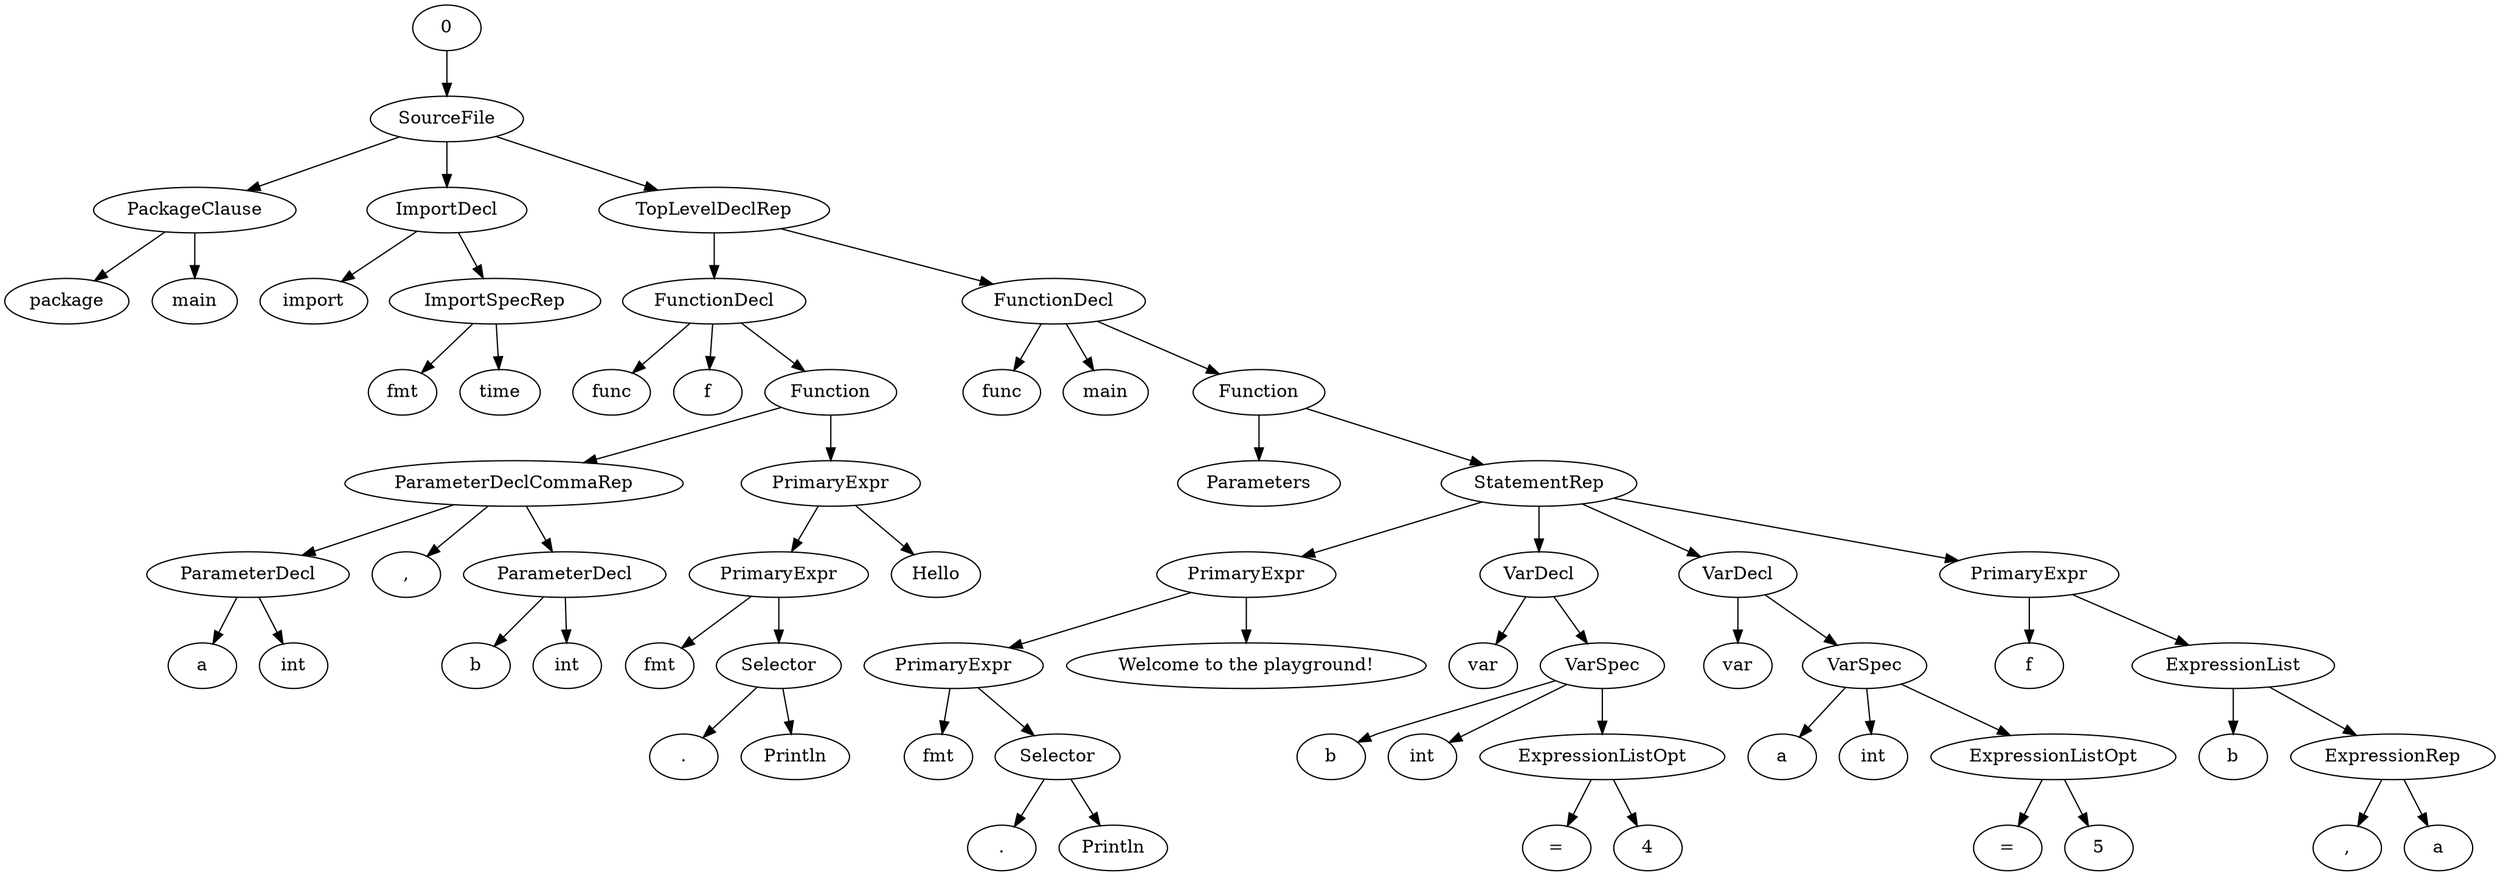 strict digraph G {
1 [label="SourceFile"];
0 -> 1;
2 [label="PackageClause"];
1 -> 2;
3 [label="package"];
2 -> 3;
5 [label="main"];
2 -> 5;
7 [label="ImportDecl"];
1 -> 7;
8 [label="import"];
7 -> 8;
9 [label="ImportSpecRep"];
7 -> 9;
12 [label="fmt"];
9 -> 12;
15 [label="time"];
9 -> 15;
16 [label="TopLevelDeclRep"];
1 -> 16;
19 [label="FunctionDecl"];
16 -> 19;
20 [label="func"];
19 -> 20;
22 [label="f"];
19 -> 22;
23 [label="Function"];
19 -> 23;
28 [label="ParameterDeclCommaRep"];
23 -> 28;
29 [label="ParameterDecl"];
28 -> 29;
31 [label="a"];
29 -> 31;
35 [label="int"];
29 -> 35;
36 [label=","];
28 -> 36;
37 [label="ParameterDecl"];
28 -> 37;
39 [label="b"];
37 -> 39;
43 [label="int"];
37 -> 43;
52 [label="PrimaryExpr"];
23 -> 52;
53 [label="PrimaryExpr"];
52 -> 53;
57 [label="fmt"];
53 -> 57;
58 [label="Selector"];
53 -> 58;
59 [label="."];
58 -> 59;
60 [label="Println"];
58 -> 60;
70 [label="Hello"];
52 -> 70;
72 [label="FunctionDecl"];
16 -> 72;
73 [label="func"];
72 -> 73;
75 [label="main"];
72 -> 75;
76 [label="Function"];
72 -> 76;
78 [label="Parameters"];
76 -> 78;
81 [label="StatementRep"];
76 -> 81;
87 [label="PrimaryExpr"];
81 -> 87;
88 [label="PrimaryExpr"];
87 -> 88;
92 [label="fmt"];
88 -> 92;
93 [label="Selector"];
88 -> 93;
94 [label="."];
93 -> 94;
95 [label="Println"];
93 -> 95;
105 [label="Welcome to the playground!"];
87 -> 105;
108 [label="VarDecl"];
81 -> 108;
109 [label="var"];
108 -> 109;
110 [label="VarSpec"];
108 -> 110;
112 [label="b"];
110 -> 112;
116 [label="int"];
110 -> 116;
117 [label="ExpressionListOpt"];
110 -> 117;
118 [label="="];
117 -> 118;
126 [label="4"];
117 -> 126;
129 [label="VarDecl"];
81 -> 129;
130 [label="var"];
129 -> 130;
131 [label="VarSpec"];
129 -> 131;
133 [label="a"];
131 -> 133;
137 [label="int"];
131 -> 137;
138 [label="ExpressionListOpt"];
131 -> 138;
139 [label="="];
138 -> 139;
147 [label="5"];
138 -> 147;
153 [label="PrimaryExpr"];
81 -> 153;
157 [label="f"];
153 -> 157;
160 [label="ExpressionList"];
153 -> 160;
166 [label="b"];
160 -> 166;
167 [label="ExpressionRep"];
160 -> 167;
168 [label=","];
167 -> 168;
174 [label="a"];
167 -> 174;
}
